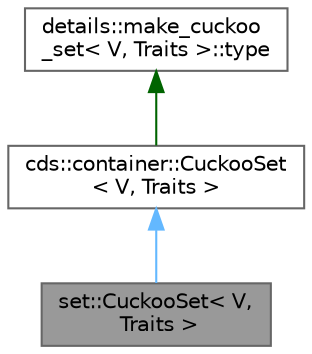 digraph "set::CuckooSet&lt; V, Traits &gt;"
{
 // LATEX_PDF_SIZE
  bgcolor="transparent";
  edge [fontname=Helvetica,fontsize=10,labelfontname=Helvetica,labelfontsize=10];
  node [fontname=Helvetica,fontsize=10,shape=box,height=0.2,width=0.4];
  Node1 [id="Node000001",label="set::CuckooSet\< V,\l Traits \>",height=0.2,width=0.4,color="gray40", fillcolor="grey60", style="filled", fontcolor="black",tooltip=" "];
  Node2 -> Node1 [id="edge1_Node000001_Node000002",dir="back",color="steelblue1",style="solid",tooltip=" "];
  Node2 [id="Node000002",label="cds::container::CuckooSet\l\< V, Traits \>",height=0.2,width=0.4,color="gray40", fillcolor="white", style="filled",URL="$classcds_1_1container_1_1_cuckoo_set.html",tooltip=" "];
  Node3 -> Node2 [id="edge2_Node000002_Node000003",dir="back",color="darkgreen",style="solid",tooltip=" "];
  Node3 [id="Node000003",label="details::make_cuckoo\l_set\< V, Traits \>::type",height=0.2,width=0.4,color="gray40", fillcolor="white", style="filled",tooltip=" "];
}
